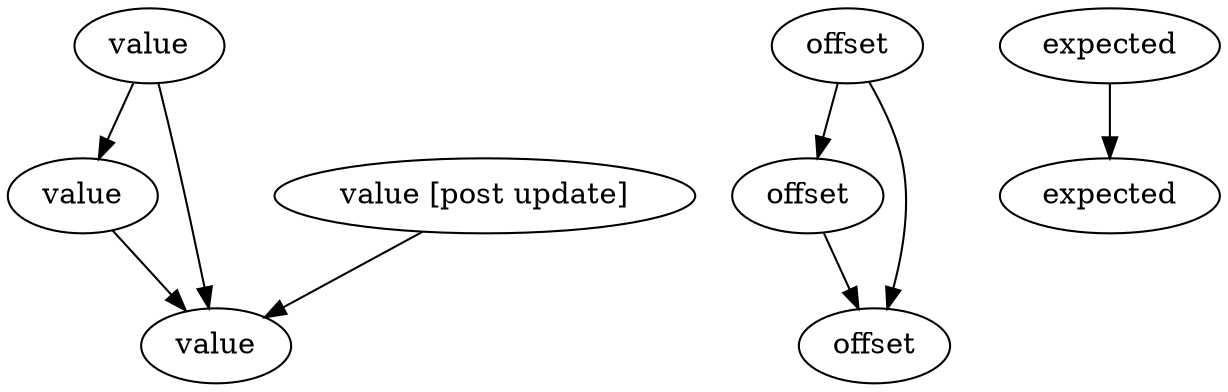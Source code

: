 digraph {
  compound=true;
  0[label="value"; ];
  1[label="value"; ];
  2[label="value"; ];
  3[label="offset"; ];
  4[label="offset"; ];
  5[label="offset"; ];
  6[label="expected"; ];
  7[label="expected"; ];
  8[label="value [post update]"; ];
  0 -> 1[];
  0 -> 2[];
  1 -> 2[];
  3 -> 4[];
  3 -> 5[];
  4 -> 5[];
  6 -> 7[];
  8 -> 2[];
}
